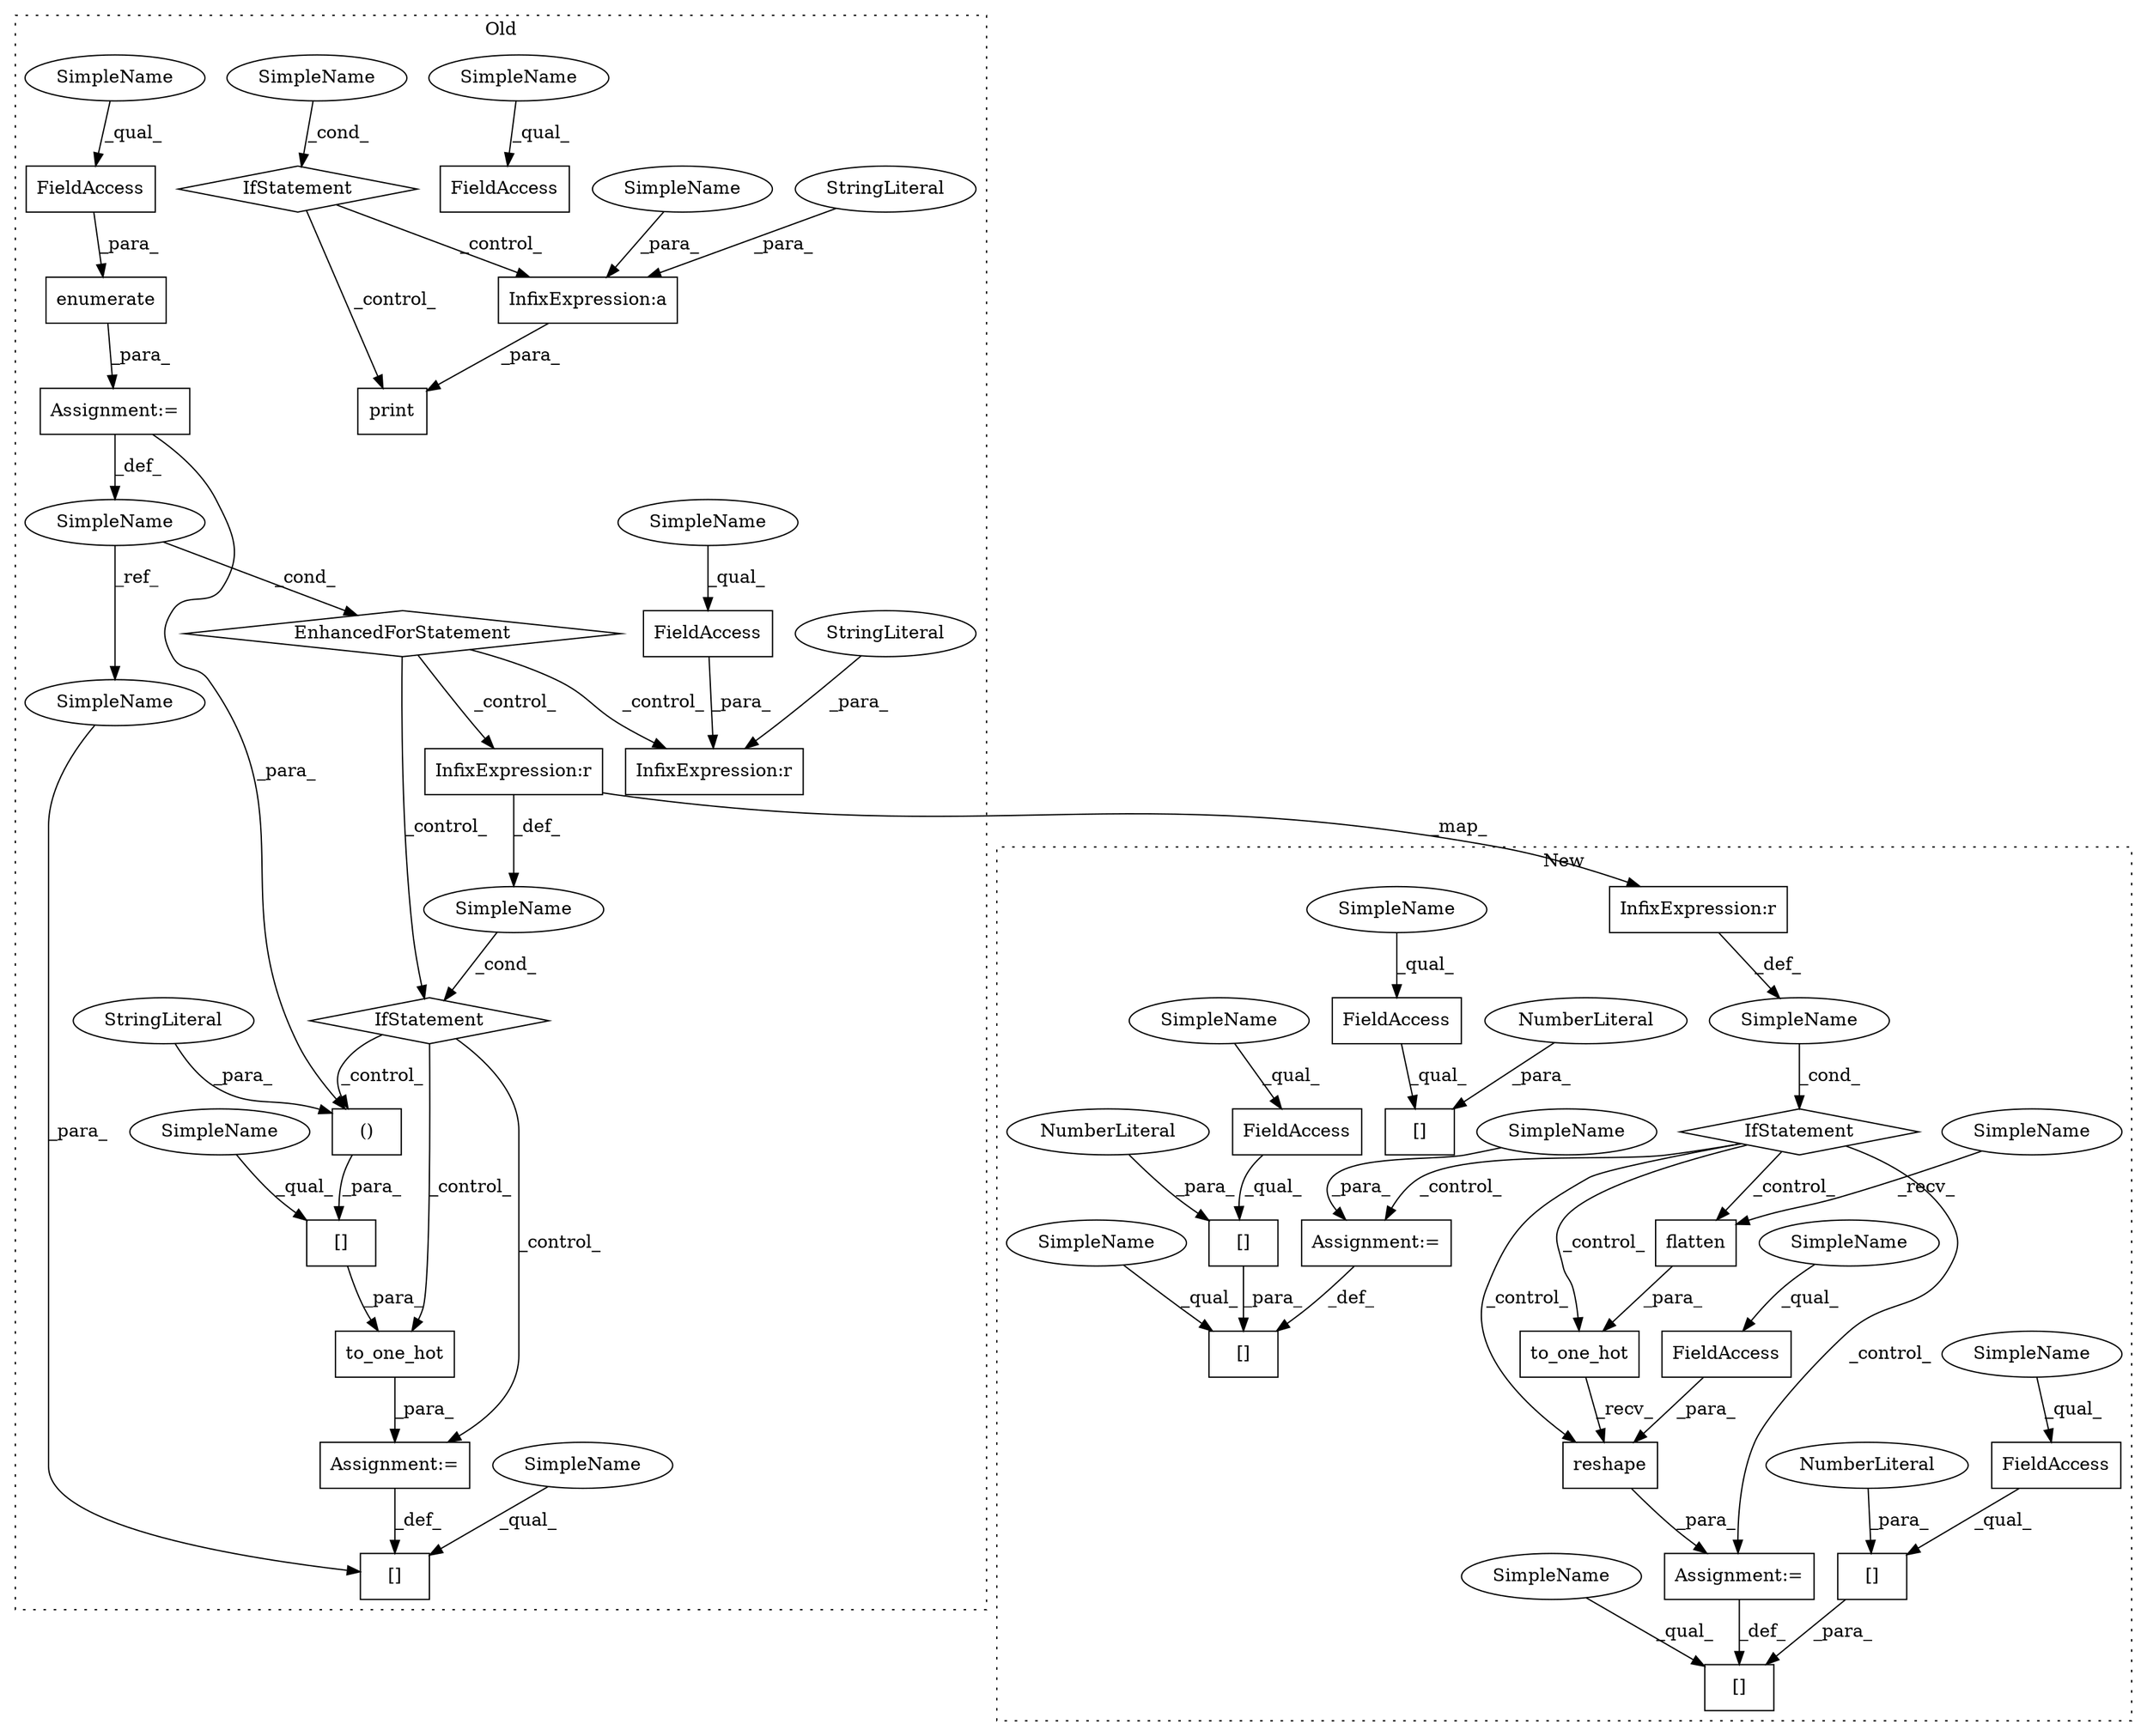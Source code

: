 digraph G {
subgraph cluster0 {
1 [label="enumerate" a="32" s="6800,6824" l="10,1" shape="box"];
3 [label="Assignment:=" a="7" s="6666,6825" l="85,2" shape="box"];
4 [label="EnhancedForStatement" a="70" s="6666,6825" l="85,2" shape="diamond"];
5 [label="Assignment:=" a="7" s="6908" l="1" shape="box"];
6 [label="SimpleName" a="42" s="6792" l="5" shape="ellipse"];
11 [label="()" a="106" s="6939" l="34" shape="box"];
14 [label="[]" a="2" s="6920,6973" l="19,2" shape="box"];
15 [label="[]" a="2" s="6892,6907" l="10,1" shape="box"];
20 [label="SimpleName" a="42" s="" l="" shape="ellipse"];
22 [label="StringLiteral" a="45" s="6957" l="16" shape="ellipse"];
23 [label="InfixExpression:r" a="27" s="7017" l="4" shape="box"];
24 [label="StringLiteral" a="45" s="7021" l="12" shape="ellipse"];
26 [label="InfixExpression:r" a="27" s="6854" l="4" shape="box"];
30 [label="FieldAccess" a="22" s="6810" l="14" shape="box"];
31 [label="FieldAccess" a="22" s="7008" l="9" shape="box"];
35 [label="FieldAccess" a="22" s="7235" l="12" shape="box"];
37 [label="to_one_hot" a="32" s="6909,6975" l="11,1" shape="box"];
38 [label="IfStatement" a="25" s="6841,6874" l="4,2" shape="diamond"];
39 [label="InfixExpression:a" a="27" s="6355" l="3" shape="box"];
40 [label="SimpleName" a="42" s="" l="" shape="ellipse"];
41 [label="print" a="32" s="6330,6363" l="6,1" shape="box"];
42 [label="StringLiteral" a="45" s="6336" l="19" shape="ellipse"];
43 [label="IfStatement" a="25" s="6306,6318" l="4,2" shape="diamond"];
44 [label="SimpleName" a="42" s="6902" l="5" shape="ellipse"];
45 [label="SimpleName" a="42" s="6920" l="3" shape="ellipse"];
46 [label="SimpleName" a="42" s="7235" l="4" shape="ellipse"];
47 [label="SimpleName" a="42" s="7008" l="4" shape="ellipse"];
48 [label="SimpleName" a="42" s="6810" l="4" shape="ellipse"];
53 [label="SimpleName" a="42" s="6892" l="9" shape="ellipse"];
58 [label="SimpleName" a="42" s="6358" l="5" shape="ellipse"];
label = "Old";
style="dotted";
}
subgraph cluster1 {
2 [label="IfStatement" a="25" s="6496,6529" l="4,2" shape="diamond"];
7 [label="Assignment:=" a="7" s="6570" l="1" shape="box"];
8 [label="SimpleName" a="42" s="" l="" shape="ellipse"];
9 [label="Assignment:=" a="7" s="6684" l="1" shape="box"];
10 [label="[]" a="2" s="6659,6683" l="10,1" shape="box"];
12 [label="flatten" a="32" s="6586" l="9" shape="box"];
13 [label="[]" a="2" s="6545,6569" l="10,1" shape="box"];
16 [label="[]" a="2" s="6555,6568" l="12,1" shape="box"];
17 [label="NumberLiteral" a="34" s="6567" l="1" shape="ellipse"];
18 [label="[]" a="2" s="6669,6682" l="12,1" shape="box"];
19 [label="NumberLiteral" a="34" s="6681" l="1" shape="ellipse"];
21 [label="reshape" a="32" s="6599,6624" l="8,1" shape="box"];
25 [label="InfixExpression:r" a="27" s="6509" l="4" shape="box"];
27 [label="FieldAccess" a="22" s="6610" l="12" shape="box"];
28 [label="FieldAccess" a="22" s="6555" l="11" shape="box"];
29 [label="FieldAccess" a="22" s="6669" l="11" shape="box"];
32 [label="FieldAccess" a="22" s="6773" l="17" shape="box"];
33 [label="[]" a="2" s="6773,6792" l="18,1" shape="box"];
34 [label="NumberLiteral" a="34" s="6791" l="1" shape="ellipse"];
36 [label="to_one_hot" a="32" s="6571,6597" l="11,1" shape="box"];
49 [label="SimpleName" a="42" s="6555" l="4" shape="ellipse"];
50 [label="SimpleName" a="42" s="6669" l="4" shape="ellipse"];
51 [label="SimpleName" a="42" s="6773" l="4" shape="ellipse"];
52 [label="SimpleName" a="42" s="6610" l="4" shape="ellipse"];
54 [label="SimpleName" a="42" s="6582" l="3" shape="ellipse"];
55 [label="SimpleName" a="42" s="6685" l="3" shape="ellipse"];
56 [label="SimpleName" a="42" s="6545" l="9" shape="ellipse"];
57 [label="SimpleName" a="42" s="6659" l="9" shape="ellipse"];
label = "New";
style="dotted";
}
1 -> 3 [label="_para_"];
2 -> 36 [label="_control_"];
2 -> 7 [label="_control_"];
2 -> 9 [label="_control_"];
2 -> 12 [label="_control_"];
2 -> 21 [label="_control_"];
3 -> 6 [label="_def_"];
3 -> 11 [label="_para_"];
4 -> 23 [label="_control_"];
4 -> 38 [label="_control_"];
4 -> 26 [label="_control_"];
5 -> 15 [label="_def_"];
6 -> 44 [label="_ref_"];
6 -> 4 [label="_cond_"];
7 -> 13 [label="_def_"];
8 -> 2 [label="_cond_"];
9 -> 10 [label="_def_"];
11 -> 14 [label="_para_"];
12 -> 36 [label="_para_"];
14 -> 37 [label="_para_"];
16 -> 13 [label="_para_"];
17 -> 16 [label="_para_"];
18 -> 10 [label="_para_"];
19 -> 18 [label="_para_"];
20 -> 38 [label="_cond_"];
21 -> 7 [label="_para_"];
22 -> 11 [label="_para_"];
24 -> 23 [label="_para_"];
25 -> 8 [label="_def_"];
26 -> 20 [label="_def_"];
26 -> 25 [label="_map_"];
27 -> 21 [label="_para_"];
28 -> 16 [label="_qual_"];
29 -> 18 [label="_qual_"];
30 -> 1 [label="_para_"];
31 -> 23 [label="_para_"];
32 -> 33 [label="_qual_"];
34 -> 33 [label="_para_"];
36 -> 21 [label="_recv_"];
37 -> 5 [label="_para_"];
38 -> 11 [label="_control_"];
38 -> 37 [label="_control_"];
38 -> 5 [label="_control_"];
39 -> 41 [label="_para_"];
40 -> 43 [label="_cond_"];
42 -> 39 [label="_para_"];
43 -> 39 [label="_control_"];
43 -> 41 [label="_control_"];
44 -> 15 [label="_para_"];
45 -> 14 [label="_qual_"];
46 -> 35 [label="_qual_"];
47 -> 31 [label="_qual_"];
48 -> 30 [label="_qual_"];
49 -> 28 [label="_qual_"];
50 -> 29 [label="_qual_"];
51 -> 32 [label="_qual_"];
52 -> 27 [label="_qual_"];
53 -> 15 [label="_qual_"];
54 -> 12 [label="_recv_"];
55 -> 9 [label="_para_"];
56 -> 13 [label="_qual_"];
57 -> 10 [label="_qual_"];
58 -> 39 [label="_para_"];
}